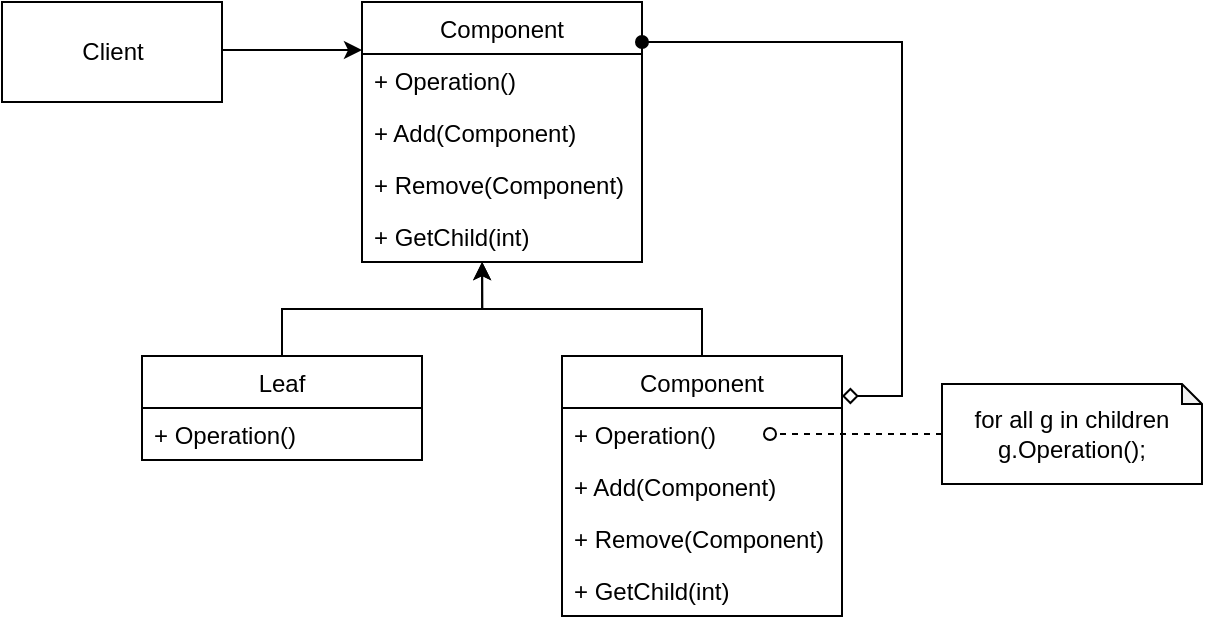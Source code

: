 <mxfile version="10.6.7" type="device"><diagram id="iCyM0gqMW0OgZQNt2gY9" name="Page-1"><mxGraphModel dx="1491" dy="392" grid="1" gridSize="10" guides="1" tooltips="1" connect="1" arrows="1" fold="1" page="1" pageScale="1" pageWidth="827" pageHeight="1169" math="0" shadow="0"><root><mxCell id="0"/><mxCell id="1" parent="0"/><mxCell id="JAm6GAdfYTynMp-L9cq3-21" style="edgeStyle=orthogonalEdgeStyle;rounded=0;orthogonalLoop=1;jettySize=auto;html=1;entryX=0;entryY=0.185;entryDx=0;entryDy=0;entryPerimeter=0;" edge="1" parent="1" source="JAm6GAdfYTynMp-L9cq3-1" target="JAm6GAdfYTynMp-L9cq3-2"><mxGeometry relative="1" as="geometry"><Array as="points"><mxPoint x="100" y="54"/><mxPoint x="100" y="54"/></Array></mxGeometry></mxCell><mxCell id="JAm6GAdfYTynMp-L9cq3-1" value="Client" style="html=1;" vertex="1" parent="1"><mxGeometry x="-80" y="30" width="110" height="50" as="geometry"/></mxCell><mxCell id="JAm6GAdfYTynMp-L9cq3-23" style="edgeStyle=orthogonalEdgeStyle;rounded=0;orthogonalLoop=1;jettySize=auto;html=1;endArrow=diamond;endFill=0;startArrow=oval;startFill=1;" edge="1" parent="1" source="JAm6GAdfYTynMp-L9cq3-2" target="JAm6GAdfYTynMp-L9cq3-7"><mxGeometry relative="1" as="geometry"><mxPoint x="320" y="200" as="targetPoint"/><Array as="points"><mxPoint x="370" y="50"/><mxPoint x="370" y="227"/></Array></mxGeometry></mxCell><mxCell id="JAm6GAdfYTynMp-L9cq3-2" value="Component" style="swimlane;fontStyle=0;childLayout=stackLayout;horizontal=1;startSize=26;fillColor=none;horizontalStack=0;resizeParent=1;resizeParentMax=0;resizeLast=0;collapsible=1;marginBottom=0;" vertex="1" parent="1"><mxGeometry x="100" y="30" width="140" height="130" as="geometry"/></mxCell><mxCell id="JAm6GAdfYTynMp-L9cq3-3" value="+ Operation()" style="text;strokeColor=none;fillColor=none;align=left;verticalAlign=top;spacingLeft=4;spacingRight=4;overflow=hidden;rotatable=0;points=[[0,0.5],[1,0.5]];portConstraint=eastwest;" vertex="1" parent="JAm6GAdfYTynMp-L9cq3-2"><mxGeometry y="26" width="140" height="26" as="geometry"/></mxCell><mxCell id="JAm6GAdfYTynMp-L9cq3-4" value="+ Add(Component)" style="text;strokeColor=none;fillColor=none;align=left;verticalAlign=top;spacingLeft=4;spacingRight=4;overflow=hidden;rotatable=0;points=[[0,0.5],[1,0.5]];portConstraint=eastwest;" vertex="1" parent="JAm6GAdfYTynMp-L9cq3-2"><mxGeometry y="52" width="140" height="26" as="geometry"/></mxCell><mxCell id="JAm6GAdfYTynMp-L9cq3-5" value="+ Remove(Component)" style="text;strokeColor=none;fillColor=none;align=left;verticalAlign=top;spacingLeft=4;spacingRight=4;overflow=hidden;rotatable=0;points=[[0,0.5],[1,0.5]];portConstraint=eastwest;" vertex="1" parent="JAm6GAdfYTynMp-L9cq3-2"><mxGeometry y="78" width="140" height="26" as="geometry"/></mxCell><mxCell id="JAm6GAdfYTynMp-L9cq3-6" value="+ GetChild(int)" style="text;strokeColor=none;fillColor=none;align=left;verticalAlign=top;spacingLeft=4;spacingRight=4;overflow=hidden;rotatable=0;points=[[0,0.5],[1,0.5]];portConstraint=eastwest;" vertex="1" parent="JAm6GAdfYTynMp-L9cq3-2"><mxGeometry y="104" width="140" height="26" as="geometry"/></mxCell><mxCell id="JAm6GAdfYTynMp-L9cq3-20" style="edgeStyle=orthogonalEdgeStyle;rounded=0;orthogonalLoop=1;jettySize=auto;html=1;entryX=0.429;entryY=1;entryDx=0;entryDy=0;entryPerimeter=0;" edge="1" parent="1" source="JAm6GAdfYTynMp-L9cq3-7" target="JAm6GAdfYTynMp-L9cq3-6"><mxGeometry relative="1" as="geometry"/></mxCell><mxCell id="JAm6GAdfYTynMp-L9cq3-7" value="Component" style="swimlane;fontStyle=0;childLayout=stackLayout;horizontal=1;startSize=26;fillColor=none;horizontalStack=0;resizeParent=1;resizeParentMax=0;resizeLast=0;collapsible=1;marginBottom=0;" vertex="1" parent="1"><mxGeometry x="200" y="207" width="140" height="130" as="geometry"/></mxCell><mxCell id="JAm6GAdfYTynMp-L9cq3-8" value="+ Operation()" style="text;strokeColor=none;fillColor=none;align=left;verticalAlign=top;spacingLeft=4;spacingRight=4;overflow=hidden;rotatable=0;points=[[0,0.5],[1,0.5]];portConstraint=eastwest;" vertex="1" parent="JAm6GAdfYTynMp-L9cq3-7"><mxGeometry y="26" width="140" height="26" as="geometry"/></mxCell><mxCell id="JAm6GAdfYTynMp-L9cq3-9" value="+ Add(Component)" style="text;strokeColor=none;fillColor=none;align=left;verticalAlign=top;spacingLeft=4;spacingRight=4;overflow=hidden;rotatable=0;points=[[0,0.5],[1,0.5]];portConstraint=eastwest;" vertex="1" parent="JAm6GAdfYTynMp-L9cq3-7"><mxGeometry y="52" width="140" height="26" as="geometry"/></mxCell><mxCell id="JAm6GAdfYTynMp-L9cq3-10" value="+ Remove(Component)" style="text;strokeColor=none;fillColor=none;align=left;verticalAlign=top;spacingLeft=4;spacingRight=4;overflow=hidden;rotatable=0;points=[[0,0.5],[1,0.5]];portConstraint=eastwest;" vertex="1" parent="JAm6GAdfYTynMp-L9cq3-7"><mxGeometry y="78" width="140" height="26" as="geometry"/></mxCell><mxCell id="JAm6GAdfYTynMp-L9cq3-11" value="+ GetChild(int)" style="text;strokeColor=none;fillColor=none;align=left;verticalAlign=top;spacingLeft=4;spacingRight=4;overflow=hidden;rotatable=0;points=[[0,0.5],[1,0.5]];portConstraint=eastwest;" vertex="1" parent="JAm6GAdfYTynMp-L9cq3-7"><mxGeometry y="104" width="140" height="26" as="geometry"/></mxCell><mxCell id="JAm6GAdfYTynMp-L9cq3-19" style="edgeStyle=orthogonalEdgeStyle;rounded=0;orthogonalLoop=1;jettySize=auto;html=1;entryX=0.429;entryY=1;entryDx=0;entryDy=0;entryPerimeter=0;" edge="1" parent="1" source="JAm6GAdfYTynMp-L9cq3-12" target="JAm6GAdfYTynMp-L9cq3-6"><mxGeometry relative="1" as="geometry"/></mxCell><mxCell id="JAm6GAdfYTynMp-L9cq3-12" value="Leaf" style="swimlane;fontStyle=0;childLayout=stackLayout;horizontal=1;startSize=26;fillColor=none;horizontalStack=0;resizeParent=1;resizeParentMax=0;resizeLast=0;collapsible=1;marginBottom=0;" vertex="1" parent="1"><mxGeometry x="-10" y="207" width="140" height="52" as="geometry"/></mxCell><mxCell id="JAm6GAdfYTynMp-L9cq3-13" value="+ Operation()" style="text;strokeColor=none;fillColor=none;align=left;verticalAlign=top;spacingLeft=4;spacingRight=4;overflow=hidden;rotatable=0;points=[[0,0.5],[1,0.5]];portConstraint=eastwest;" vertex="1" parent="JAm6GAdfYTynMp-L9cq3-12"><mxGeometry y="26" width="140" height="26" as="geometry"/></mxCell><mxCell id="JAm6GAdfYTynMp-L9cq3-22" style="edgeStyle=orthogonalEdgeStyle;rounded=0;orthogonalLoop=1;jettySize=auto;html=1;endArrow=oval;endFill=0;dashed=1;exitX=0;exitY=0.5;exitDx=0;exitDy=0;exitPerimeter=0;" edge="1" parent="1" source="JAm6GAdfYTynMp-L9cq3-17"><mxGeometry relative="1" as="geometry"><mxPoint x="354" y="246" as="sourcePoint"/><mxPoint x="304.0" y="246" as="targetPoint"/></mxGeometry></mxCell><mxCell id="JAm6GAdfYTynMp-L9cq3-17" value="for all g in children&lt;br&gt;g.Operation();&lt;br&gt;" style="shape=note;whiteSpace=wrap;html=1;backgroundOutline=1;darkOpacity=0.05;size=10;" vertex="1" parent="1"><mxGeometry x="390" y="221" width="130" height="50" as="geometry"/></mxCell></root></mxGraphModel></diagram></mxfile>